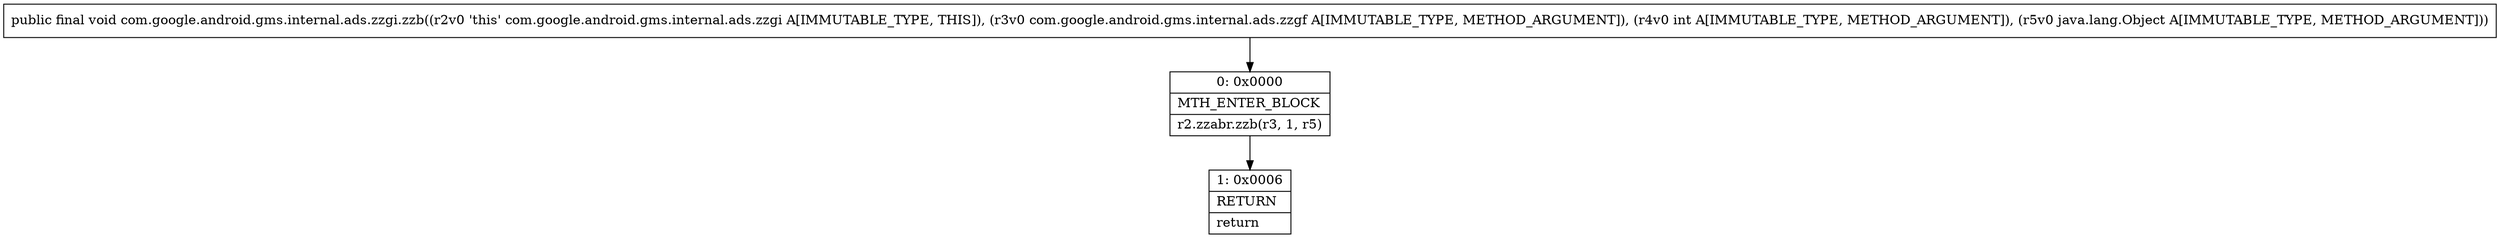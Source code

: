 digraph "CFG forcom.google.android.gms.internal.ads.zzgi.zzb(Lcom\/google\/android\/gms\/internal\/ads\/zzgf;ILjava\/lang\/Object;)V" {
Node_0 [shape=record,label="{0\:\ 0x0000|MTH_ENTER_BLOCK\l|r2.zzabr.zzb(r3, 1, r5)\l}"];
Node_1 [shape=record,label="{1\:\ 0x0006|RETURN\l|return\l}"];
MethodNode[shape=record,label="{public final void com.google.android.gms.internal.ads.zzgi.zzb((r2v0 'this' com.google.android.gms.internal.ads.zzgi A[IMMUTABLE_TYPE, THIS]), (r3v0 com.google.android.gms.internal.ads.zzgf A[IMMUTABLE_TYPE, METHOD_ARGUMENT]), (r4v0 int A[IMMUTABLE_TYPE, METHOD_ARGUMENT]), (r5v0 java.lang.Object A[IMMUTABLE_TYPE, METHOD_ARGUMENT])) }"];
MethodNode -> Node_0;
Node_0 -> Node_1;
}

